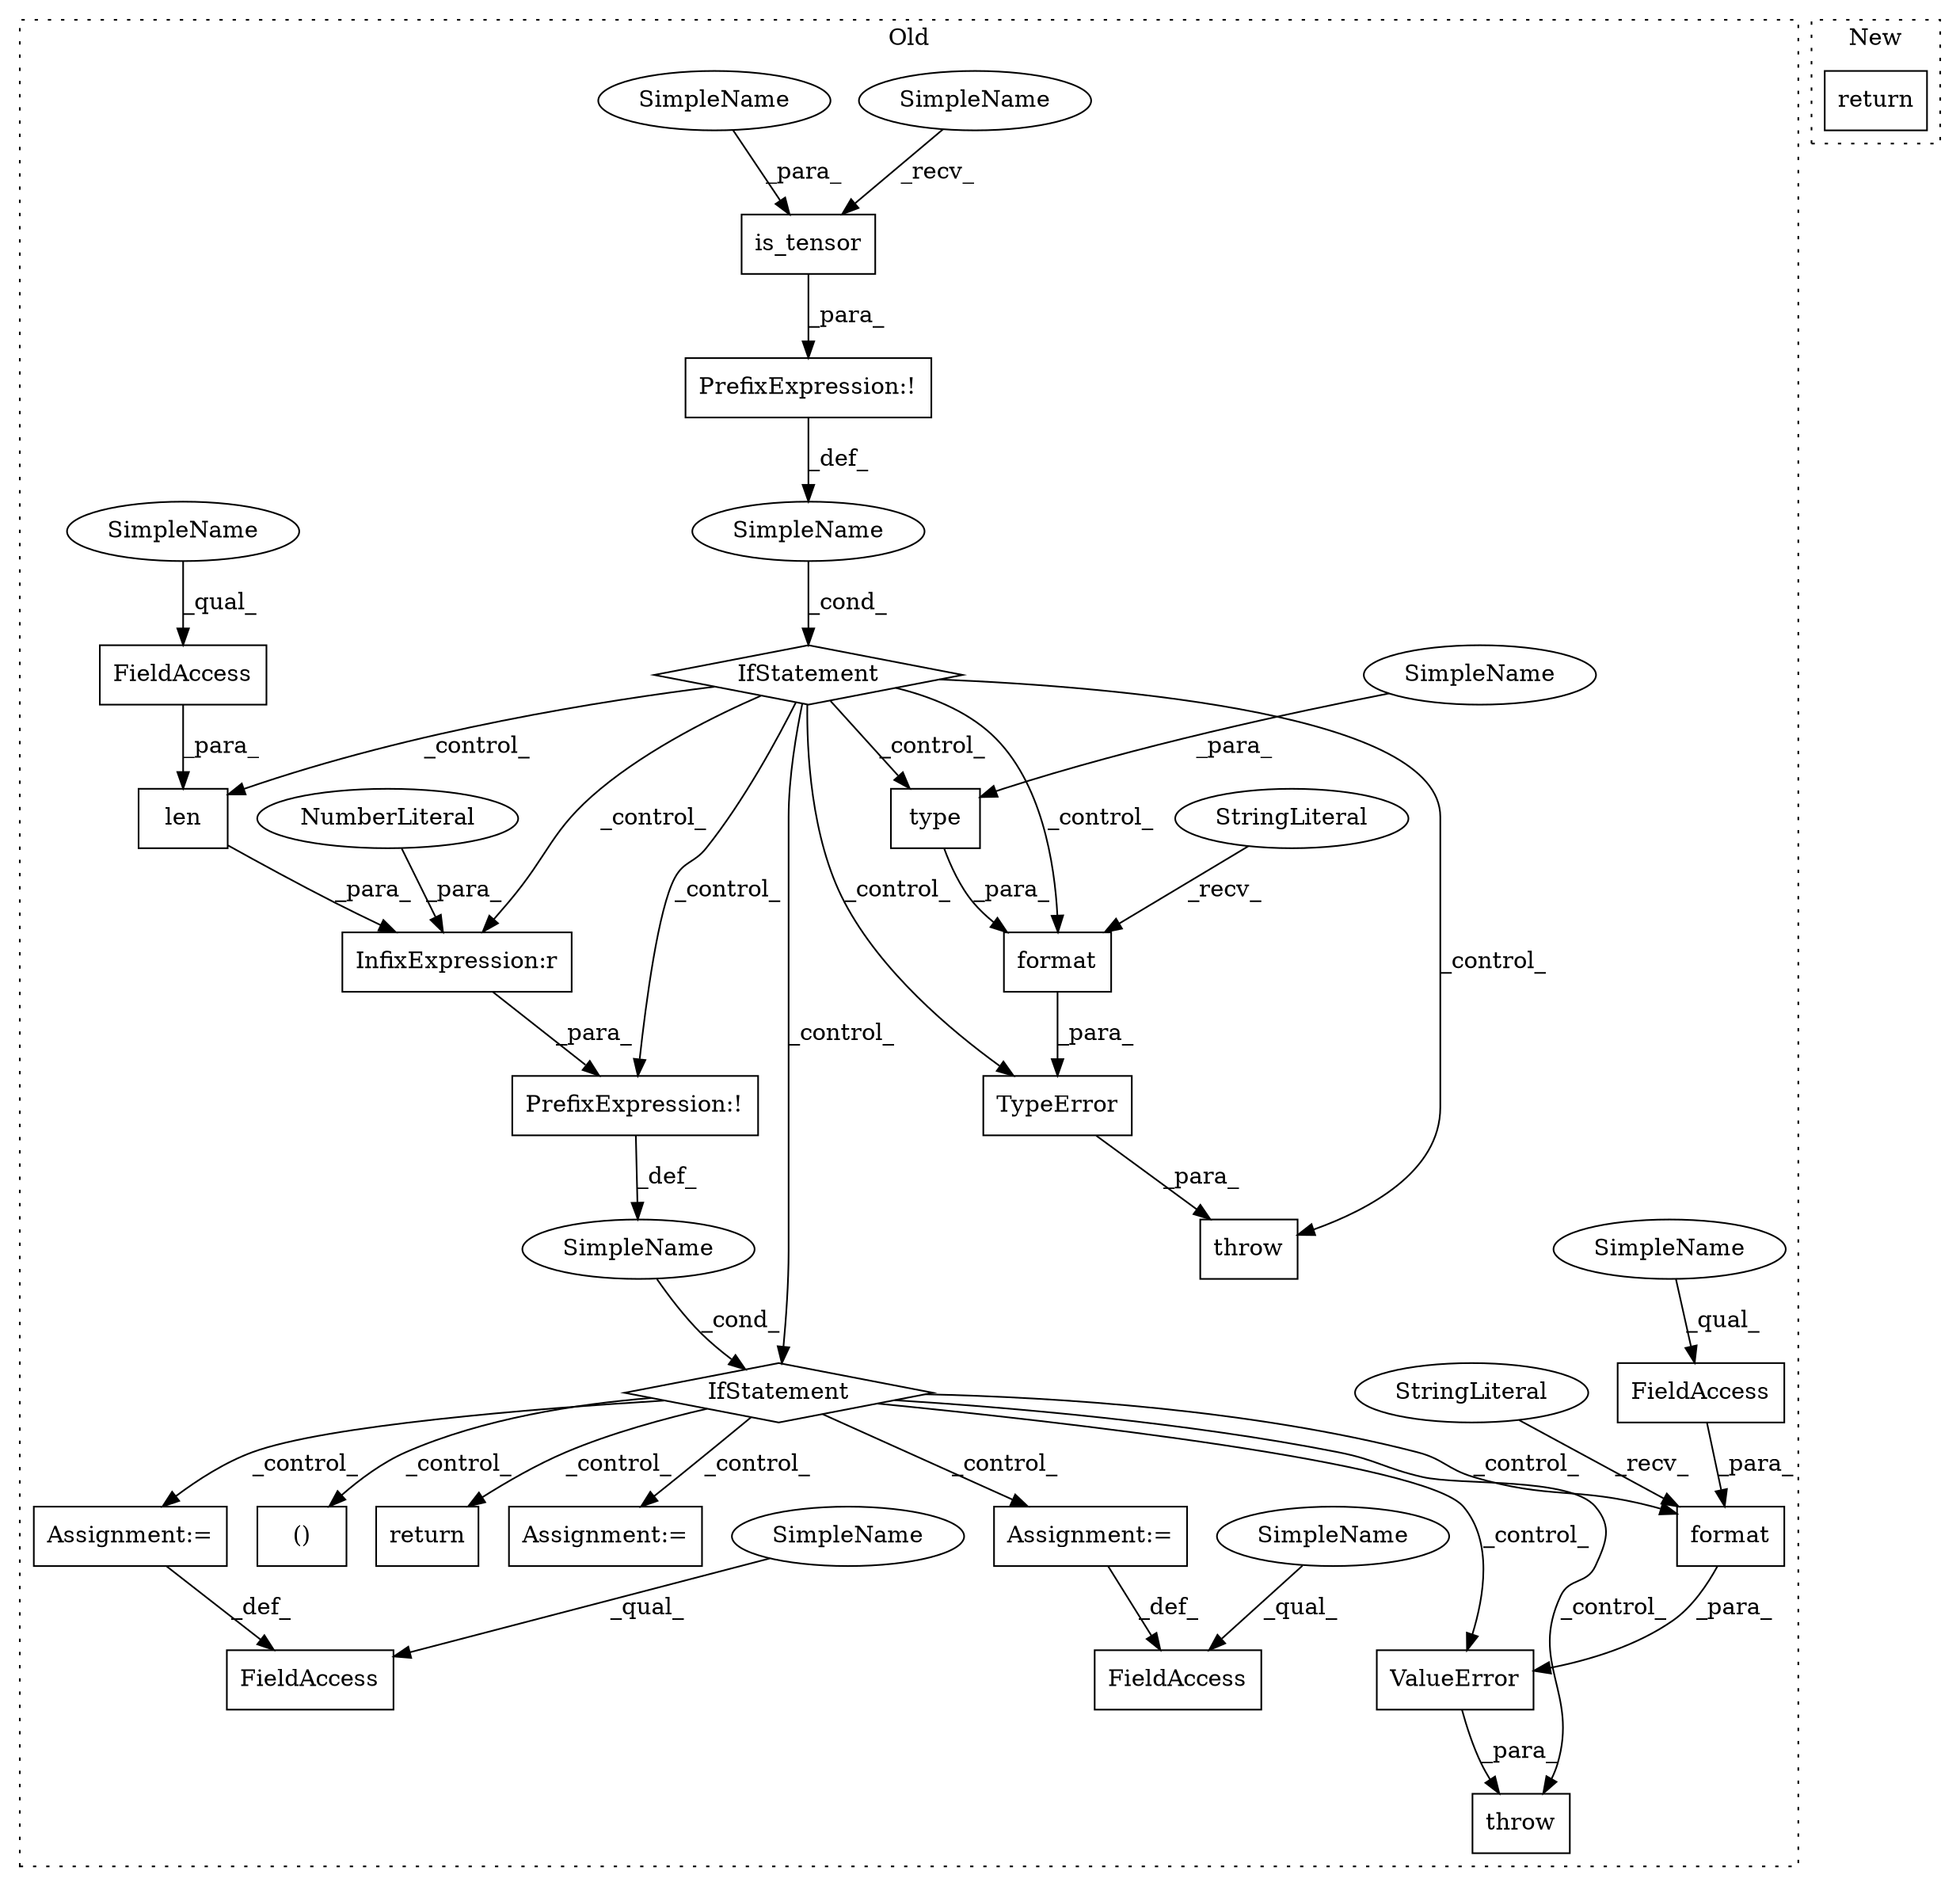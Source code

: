 digraph G {
subgraph cluster0 {
1 [label="len" a="32" s="4209,4224" l="4,1" shape="box"];
3 [label="InfixExpression:r" a="27" s="4225" l="4" shape="box"];
4 [label="IfStatement" a="25" s="4203,4231" l="4,2" shape="diamond"];
5 [label="NumberLiteral" a="34" s="4229" l="1" shape="ellipse"];
6 [label="Assignment:=" a="7" s="4592" l="1" shape="box"];
7 [label="SimpleName" a="42" s="" l="" shape="ellipse"];
8 [label="Assignment:=" a="7" s="4410" l="1" shape="box"];
9 [label="FieldAccess" a="22" s="4213" l="11" shape="box"];
10 [label="()" a="106" s="4513" l="59" shape="box"];
11 [label="Assignment:=" a="7" s="4352" l="1" shape="box"];
12 [label="ValueError" a="32" s="4247,4327" l="11,1" shape="box"];
13 [label="throw" a="53" s="4241" l="6" shape="box"];
14 [label="is_tensor" a="32" s="4086,4101" l="10,1" shape="box"];
15 [label="type" a="32" s="4178,4188" l="5,1" shape="box"];
16 [label="FieldAccess" a="22" s="4398" l="12" shape="box"];
17 [label="PrefixExpression:!" a="38" s="4079" l="1" shape="box"];
18 [label="PrefixExpression:!" a="38" s="4207" l="1" shape="box"];
19 [label="format" a="32" s="4171,4189" l="7,1" shape="box"];
20 [label="format" a="32" s="4308,4326" l="7,1" shape="box"];
21 [label="SimpleName" a="42" s="" l="" shape="ellipse"];
22 [label="StringLiteral" a="45" s="4128" l="42" shape="ellipse"];
23 [label="StringLiteral" a="45" s="4258" l="49" shape="ellipse"];
24 [label="throw" a="53" s="4112" l="6" shape="box"];
25 [label="FieldAccess" a="22" s="4340" l="12" shape="box"];
26 [label="FieldAccess" a="22" s="4315" l="11" shape="box"];
27 [label="IfStatement" a="25" s="4075,4102" l="4,2" shape="diamond"];
28 [label="TypeError" a="32" s="4118,4190" l="10,1" shape="box"];
29 [label="return" a="41" s="4645" l="7" shape="box"];
30 [label="SimpleName" a="42" s="4340" l="5" shape="ellipse"];
31 [label="SimpleName" a="42" s="4080" l="5" shape="ellipse"];
32 [label="SimpleName" a="42" s="4398" l="5" shape="ellipse"];
33 [label="SimpleName" a="42" s="4315" l="5" shape="ellipse"];
34 [label="SimpleName" a="42" s="4213" l="5" shape="ellipse"];
35 [label="SimpleName" a="42" s="4096" l="5" shape="ellipse"];
36 [label="SimpleName" a="42" s="4183" l="5" shape="ellipse"];
label = "Old";
style="dotted";
}
subgraph cluster1 {
2 [label="return" a="41" s="5023" l="7" shape="box"];
label = "New";
style="dotted";
}
1 -> 3 [label="_para_"];
3 -> 18 [label="_para_"];
4 -> 29 [label="_control_"];
4 -> 11 [label="_control_"];
4 -> 20 [label="_control_"];
4 -> 8 [label="_control_"];
4 -> 13 [label="_control_"];
4 -> 6 [label="_control_"];
4 -> 10 [label="_control_"];
4 -> 12 [label="_control_"];
5 -> 3 [label="_para_"];
7 -> 4 [label="_cond_"];
8 -> 16 [label="_def_"];
9 -> 1 [label="_para_"];
11 -> 25 [label="_def_"];
12 -> 13 [label="_para_"];
14 -> 17 [label="_para_"];
15 -> 19 [label="_para_"];
17 -> 21 [label="_def_"];
18 -> 7 [label="_def_"];
19 -> 28 [label="_para_"];
20 -> 12 [label="_para_"];
21 -> 27 [label="_cond_"];
22 -> 19 [label="_recv_"];
23 -> 20 [label="_recv_"];
26 -> 20 [label="_para_"];
27 -> 3 [label="_control_"];
27 -> 4 [label="_control_"];
27 -> 1 [label="_control_"];
27 -> 18 [label="_control_"];
27 -> 15 [label="_control_"];
27 -> 24 [label="_control_"];
27 -> 28 [label="_control_"];
27 -> 19 [label="_control_"];
28 -> 24 [label="_para_"];
30 -> 25 [label="_qual_"];
31 -> 14 [label="_recv_"];
32 -> 16 [label="_qual_"];
33 -> 26 [label="_qual_"];
34 -> 9 [label="_qual_"];
35 -> 14 [label="_para_"];
36 -> 15 [label="_para_"];
}